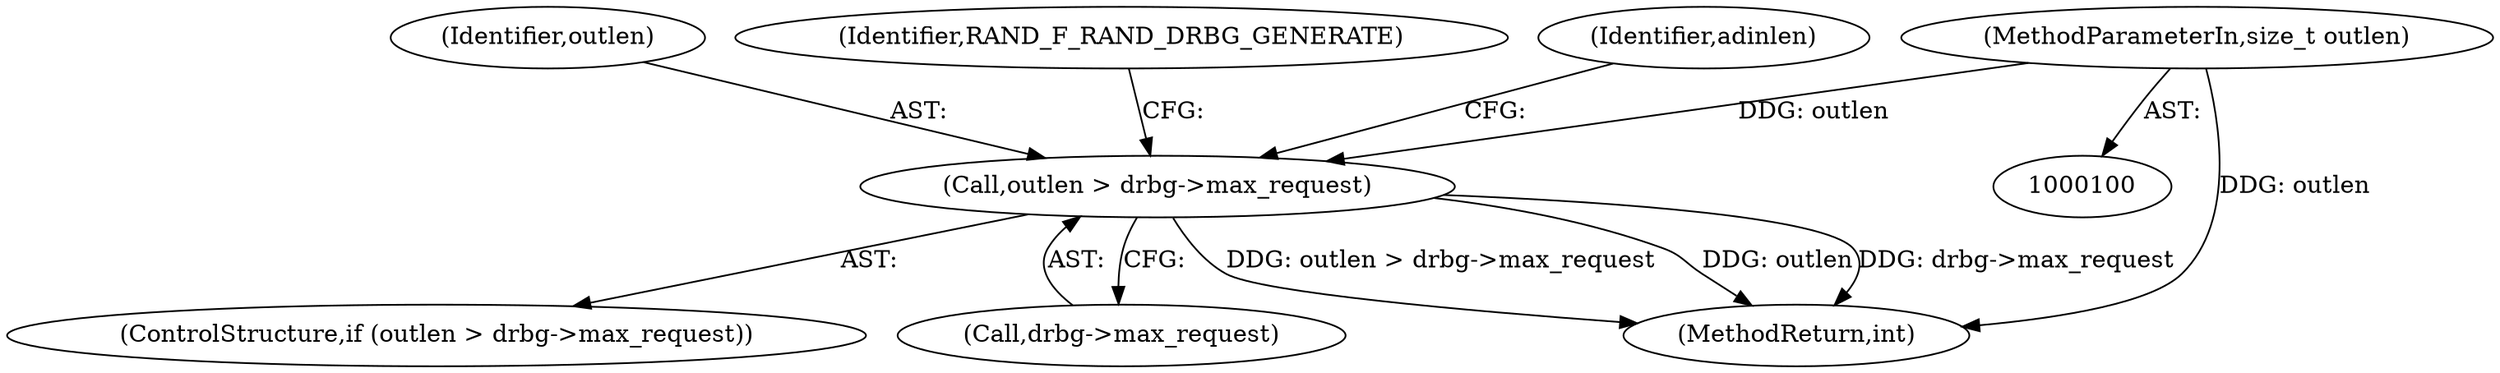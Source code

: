 digraph "0_openssl_1b0fe00e2704b5e20334a16d3c9099d1ba2ef1be_0@pointer" {
"1000150" [label="(Call,outlen > drbg->max_request)"];
"1000103" [label="(MethodParameterIn,size_t outlen)"];
"1000150" [label="(Call,outlen > drbg->max_request)"];
"1000152" [label="(Call,drbg->max_request)"];
"1000149" [label="(ControlStructure,if (outlen > drbg->max_request))"];
"1000151" [label="(Identifier,outlen)"];
"1000157" [label="(Identifier,RAND_F_RAND_DRBG_GENERATE)"];
"1000193" [label="(MethodReturn,int)"];
"1000103" [label="(MethodParameterIn,size_t outlen)"];
"1000163" [label="(Identifier,adinlen)"];
"1000150" -> "1000149"  [label="AST: "];
"1000150" -> "1000152"  [label="CFG: "];
"1000151" -> "1000150"  [label="AST: "];
"1000152" -> "1000150"  [label="AST: "];
"1000157" -> "1000150"  [label="CFG: "];
"1000163" -> "1000150"  [label="CFG: "];
"1000150" -> "1000193"  [label="DDG: outlen"];
"1000150" -> "1000193"  [label="DDG: drbg->max_request"];
"1000150" -> "1000193"  [label="DDG: outlen > drbg->max_request"];
"1000103" -> "1000150"  [label="DDG: outlen"];
"1000103" -> "1000100"  [label="AST: "];
"1000103" -> "1000193"  [label="DDG: outlen"];
}
